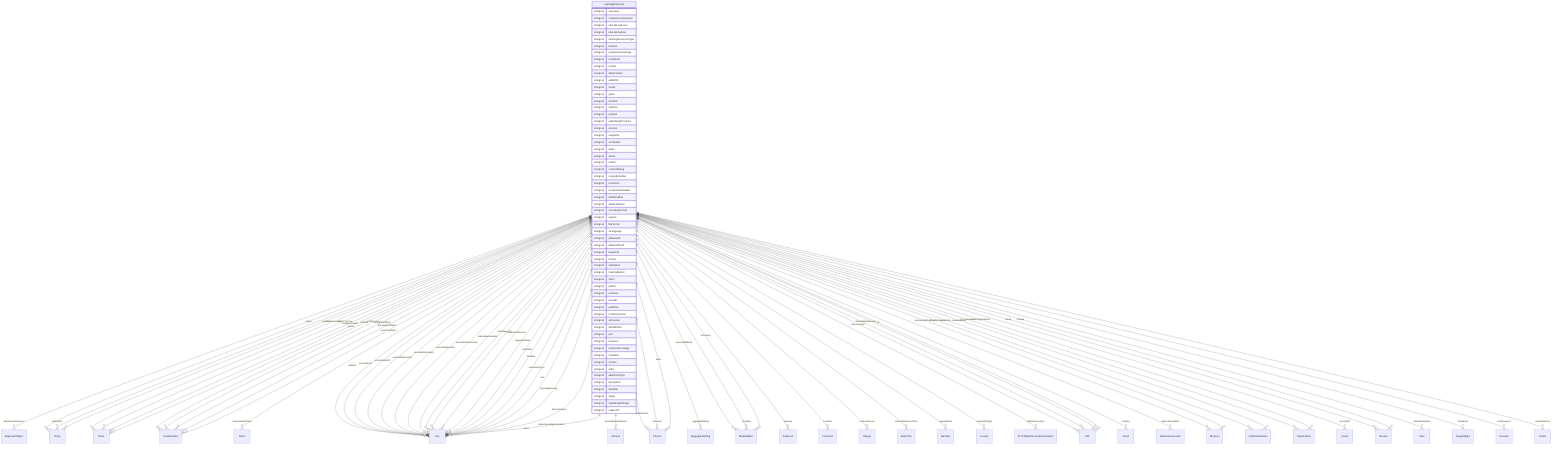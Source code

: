 erDiagram
LearningResource {
    stringList assesses  
    stringList competencyRequired  
    stringList educationalLevel  
    stringList educationalUse  
    stringList learningResourceType  
    stringList teaches  
    stringList acquireLicensePage  
    stringList contributor  
    stringList creator  
    stringList dateCreated  
    stringList editEIDR  
    stringList funder  
    stringList genre  
    stringList isPartOf  
    stringList material  
    stringList position  
    stringList publishingPrinciples  
    stringList sponsor  
    stringList usageInfo  
    stringList archivedAt  
    stringList audio  
    stringList author  
    stringList citation  
    stringList contentRating  
    stringList copyrightHolder  
    stringList correction  
    stringList creativeWorkStatus  
    stringList dateModified  
    stringList datePublished  
    stringList encodingFormat  
    stringList expires  
    stringList fileFormat  
    stringList inLanguage  
    stringList isBasedOn  
    stringList isBasedOnUrl  
    stringList keywords  
    stringList license  
    stringList maintainer  
    stringList materialExtent  
    stringList offers  
    stringList pattern  
    stringList producer  
    stringList provider  
    stringList publisher  
    stringList schemaVersion  
    stringList sdLicense  
    stringList sdPublisher  
    stringList size  
    stringList temporal  
    stringList temporalCoverage  
    stringList translator  
    stringList version  
    stringList video  
    stringList additionalType  
    stringList description  
    stringList identifier  
    stringList image  
    stringList mainEntityOfPage  
    stringList subjectOf  
}

LearningResource ||--}o AlignmentObject : "educationalAlignment"
LearningResource ||--}o Thing : "about"
LearningResource ||--}o Place : "contentLocation"
LearningResource ||--}o CreativeWork : "hasPart"
LearningResource ||--}o Claim : "interpretedAsClaim"
LearningResource ||--}o Thing : "mainEntity"
LearningResource ||--}o Place : "spatialCoverage"
LearningResource ||--}o CreativeWork : "workExample"
LearningResource ||--}o Text : "abstract"
LearningResource ||--}o Text : "accessMode"
LearningResource ||--}o ItemList : "accessModeSufficient"
LearningResource ||--}o Text : "accessibilityAPI"
LearningResource ||--}o Text : "accessibilityControl"
LearningResource ||--}o Text : "accessibilityFeature"
LearningResource ||--}o Text : "accessibilityHazard"
LearningResource ||--}o Text : "accessibilitySummary"
LearningResource ||--}o Person : "accountablePerson"
LearningResource ||--}o AggregateRating : "aggregateRating"
LearningResource ||--}o Text : "alternativeHeadline"
LearningResource ||--}o MediaObject : "associatedMedia"
LearningResource ||--}o Audience : "audience"
LearningResource ||--}o Text : "award"
LearningResource ||--}o Text : "awards"
LearningResource ||--}o Person : "character"
LearningResource ||--}o Comment : "comment"
LearningResource ||--}o Integer : "commentCount"
LearningResource ||--}o Text : "conditionsOfAccess"
LearningResource ||--}o DateTime : "contentReferenceTime"
LearningResource ||--}o Text : "copyrightNotice"
LearningResource ||--}o Number : "copyrightYear"
LearningResource ||--}o Country : "countryOfOrigin"
LearningResource ||--}o Text : "creditText"
LearningResource ||--}o IPTCDigitalSourceEnumeration : "digitalSourceType"
LearningResource ||--}o URL : "discussionUrl"
LearningResource ||--}o Person : "editor"
LearningResource ||--}o MediaObject : "encoding"
LearningResource ||--}o MediaObject : "encodings"
LearningResource ||--}o CreativeWork : "exampleOfWork"
LearningResource ||--}o Grant : "funding"
LearningResource ||--}o Text : "headline"
LearningResource ||--}o InteractionCounter : "interactionStatistic"
LearningResource ||--}o Text : "interactivityType"
LearningResource ||--}o Boolean : "isAccessibleForFree"
LearningResource ||--}o Boolean : "isFamilyFriendly"
LearningResource ||--}o Place : "locationCreated"
LearningResource ||--}o Thing : "mentions"
LearningResource ||--}o PublicationEvent : "publication"
LearningResource ||--}o Organization : "publisherImprint"
LearningResource ||--}o Event : "recordedAt"
LearningResource ||--}o PublicationEvent : "releasedEvent"
LearningResource ||--}o Review : "review"
LearningResource ||--}o Review : "reviews"
LearningResource ||--}o Date : "sdDatePublished"
LearningResource ||--}o Organization : "sourceOrganization"
LearningResource ||--}o Place : "spatial"
LearningResource ||--}o Text : "text"
LearningResource ||--}o ImageObject : "thumbnail"
LearningResource ||--}o URL : "thumbnailUrl"
LearningResource ||--}o Duration : "timeRequired"
LearningResource ||--}o CreativeWork : "translationOfWork"
LearningResource ||--}o Text : "typicalAgeRange"
LearningResource ||--}o CreativeWork : "workTranslation"
LearningResource ||--}o Text : "alternateName"
LearningResource ||--}o Text : "disambiguatingDescription"
LearningResource ||--}o Text : "name"
LearningResource ||--}o URL : "sameAs"
LearningResource ||--}o Action : "potentialAction"
LearningResource ||--}o URL : "url"